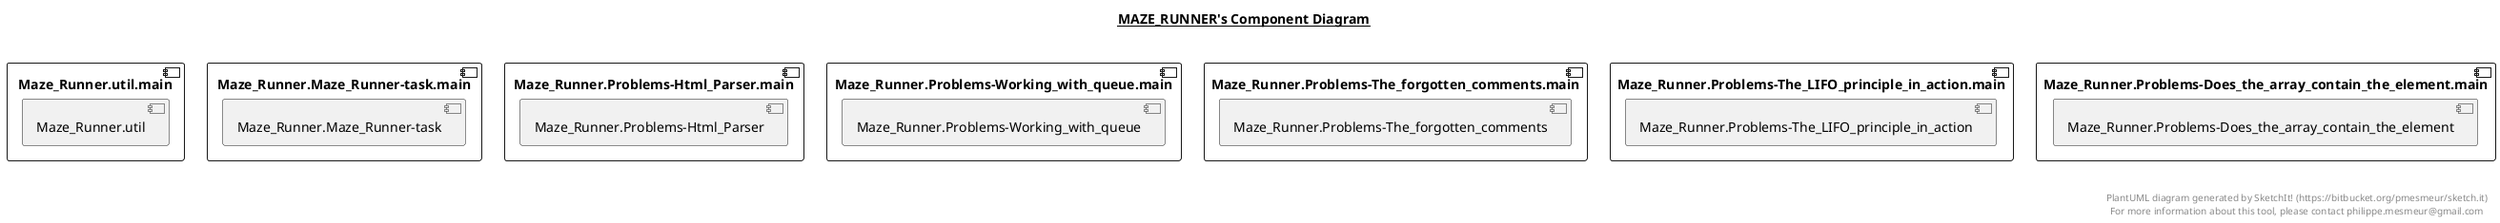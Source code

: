 @startuml

title __MAZE_RUNNER's Component Diagram__\n

  component "Maze_Runner.util.main" {
        [Maze_Runner.util]
  }


  component "Maze_Runner.Maze_Runner-task.main" {
        [Maze_Runner.Maze_Runner-task]
  }


  component "Maze_Runner.Problems-Html_Parser.main" {
        [Maze_Runner.Problems-Html_Parser]
  }


  component "Maze_Runner.Problems-Working_with_queue.main" {
        [Maze_Runner.Problems-Working_with_queue]
  }


  component "Maze_Runner.Problems-The_forgotten_comments.main" {
        [Maze_Runner.Problems-The_forgotten_comments]
  }


  component "Maze_Runner.Problems-The_LIFO_principle_in_action.main" {
        [Maze_Runner.Problems-The_LIFO_principle_in_action]
  }


  component "Maze_Runner.Problems-Does_the_array_contain_the_element.main" {
        [Maze_Runner.Problems-Does_the_array_contain_the_element]
  }




right footer


PlantUML diagram generated by SketchIt! (https://bitbucket.org/pmesmeur/sketch.it)
For more information about this tool, please contact philippe.mesmeur@gmail.com
endfooter

@enduml
